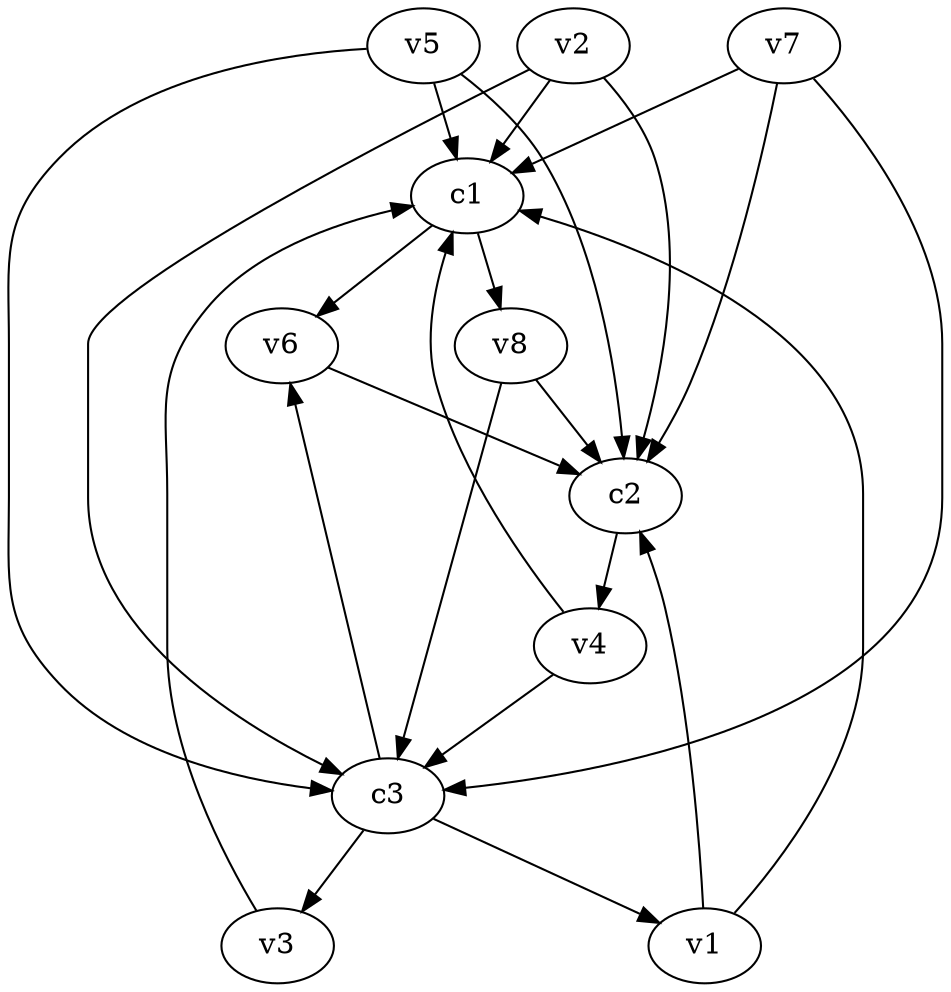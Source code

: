 strict digraph  {
c1;
c2;
c3;
v1;
v2;
v3;
v4;
v5;
v6;
v7;
v8;
c1 -> v8  [weight=1];
c1 -> v6  [weight=1];
c2 -> v4  [weight=1];
c3 -> v6  [weight=1];
c3 -> v3  [weight=1];
c3 -> v1  [weight=1];
v1 -> c2  [weight=1];
v1 -> c1  [weight=1];
v2 -> c2  [weight=1];
v2 -> c3  [weight=1];
v2 -> c1  [weight=1];
v3 -> c1  [weight=1];
v4 -> c1  [weight=1];
v4 -> c3  [weight=1];
v5 -> c2  [weight=1];
v5 -> c3  [weight=1];
v5 -> c1  [weight=1];
v6 -> c2  [weight=1];
v7 -> c1  [weight=1];
v7 -> c3  [weight=1];
v7 -> c2  [weight=1];
v8 -> c2  [weight=1];
v8 -> c3  [weight=1];
}
